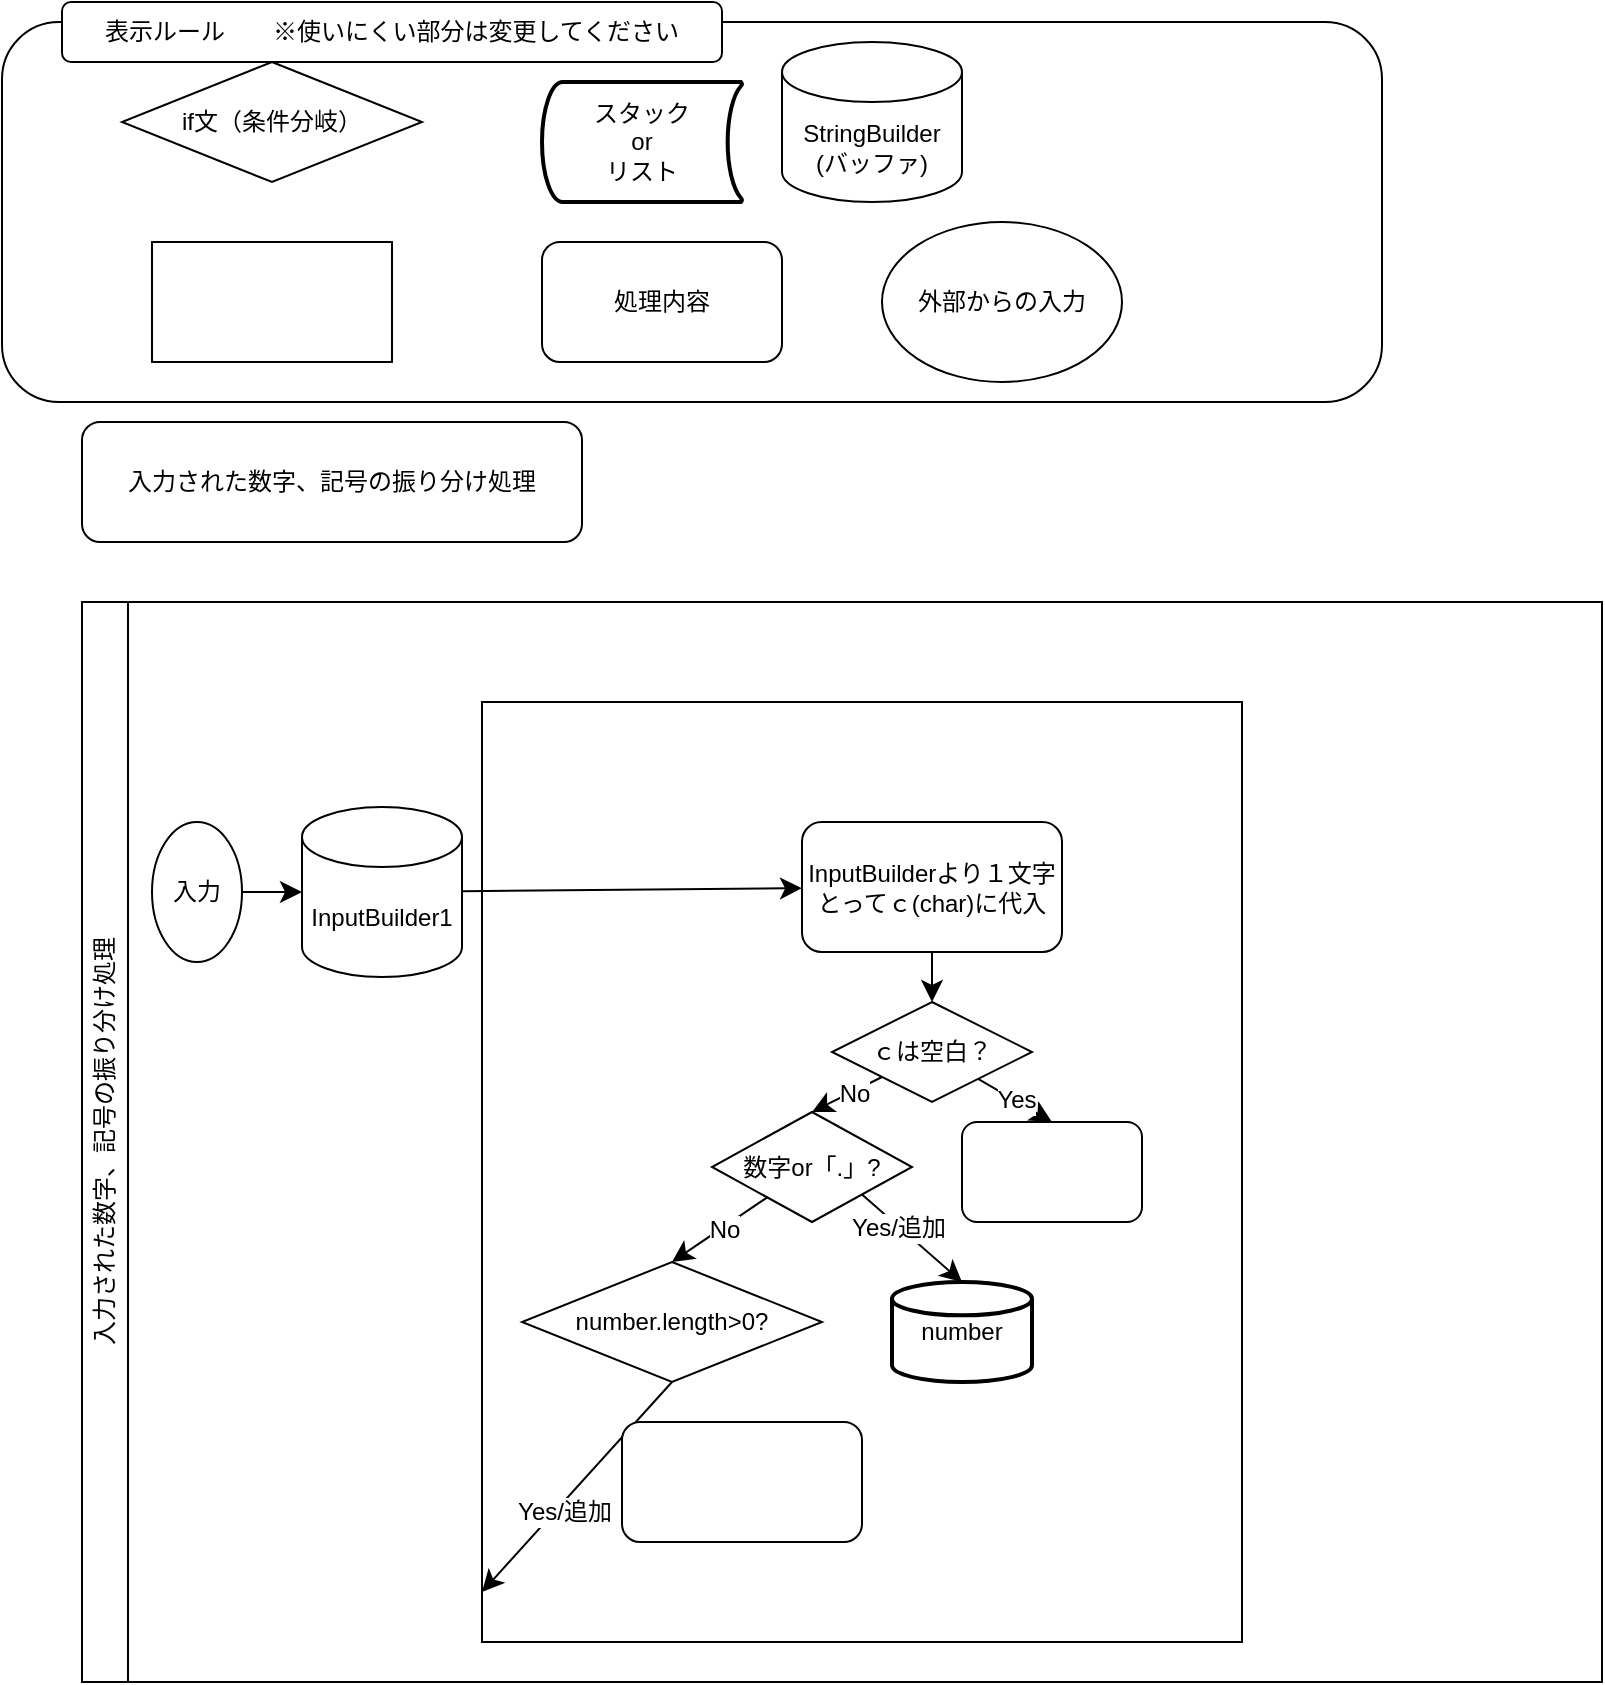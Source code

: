 <mxfile version="24.7.17">
  <diagram id="kgpKYQtTHZ0yAKxKKP6v" name="Page-1">
    <mxGraphModel dx="1050" dy="607" grid="1" gridSize="10" guides="1" tooltips="1" connect="1" arrows="1" fold="1" page="1" pageScale="1" pageWidth="1100" pageHeight="850" math="0" shadow="0">
      <root>
        <mxCell id="0" />
        <mxCell id="1" parent="0" />
        <mxCell id="upQc3EDG4fMrsP7-_Z8--2" value="&lt;span style=&quot;font-weight: 400;&quot;&gt;入力された数字、記号の振り分け処理&lt;/span&gt;" style="swimlane;horizontal=0;whiteSpace=wrap;html=1;" vertex="1" parent="1">
          <mxGeometry x="130" y="310" width="760" height="540" as="geometry" />
        </mxCell>
        <mxCell id="upQc3EDG4fMrsP7-_Z8--34" value="" style="rounded=0;whiteSpace=wrap;html=1;fillColor=none;" vertex="1" parent="upQc3EDG4fMrsP7-_Z8--2">
          <mxGeometry x="200" y="50" width="380" height="470" as="geometry" />
        </mxCell>
        <mxCell id="upQc3EDG4fMrsP7-_Z8--16" value="" style="edgeStyle=none;curved=1;rounded=0;orthogonalLoop=1;jettySize=auto;html=1;fontSize=12;startSize=8;endSize=8;" edge="1" parent="upQc3EDG4fMrsP7-_Z8--2" source="upQc3EDG4fMrsP7-_Z8--14" target="upQc3EDG4fMrsP7-_Z8--15">
          <mxGeometry relative="1" as="geometry" />
        </mxCell>
        <mxCell id="upQc3EDG4fMrsP7-_Z8--14" value="入力" style="ellipse;whiteSpace=wrap;html=1;" vertex="1" parent="upQc3EDG4fMrsP7-_Z8--2">
          <mxGeometry x="35" y="110" width="45" height="70" as="geometry" />
        </mxCell>
        <mxCell id="upQc3EDG4fMrsP7-_Z8--19" value="" style="edgeStyle=none;curved=1;rounded=0;orthogonalLoop=1;jettySize=auto;html=1;fontSize=12;startSize=8;endSize=8;" edge="1" parent="upQc3EDG4fMrsP7-_Z8--2" source="upQc3EDG4fMrsP7-_Z8--15" target="upQc3EDG4fMrsP7-_Z8--17">
          <mxGeometry relative="1" as="geometry" />
        </mxCell>
        <mxCell id="upQc3EDG4fMrsP7-_Z8--15" value="InputBuilder1" style="shape=cylinder3;whiteSpace=wrap;html=1;boundedLbl=1;backgroundOutline=1;size=15;" vertex="1" parent="upQc3EDG4fMrsP7-_Z8--2">
          <mxGeometry x="110" y="102.5" width="80" height="85" as="geometry" />
        </mxCell>
        <mxCell id="upQc3EDG4fMrsP7-_Z8--21" value="" style="edgeStyle=none;curved=1;rounded=0;orthogonalLoop=1;jettySize=auto;html=1;fontSize=12;startSize=8;endSize=8;" edge="1" parent="upQc3EDG4fMrsP7-_Z8--2" source="upQc3EDG4fMrsP7-_Z8--17" target="upQc3EDG4fMrsP7-_Z8--20">
          <mxGeometry relative="1" as="geometry" />
        </mxCell>
        <mxCell id="upQc3EDG4fMrsP7-_Z8--17" value="InputBuilderより１文字とってｃ(char)に代入" style="rounded=1;whiteSpace=wrap;html=1;" vertex="1" parent="upQc3EDG4fMrsP7-_Z8--2">
          <mxGeometry x="360" y="110" width="130" height="65" as="geometry" />
        </mxCell>
        <mxCell id="upQc3EDG4fMrsP7-_Z8--27" style="edgeStyle=none;curved=1;rounded=0;orthogonalLoop=1;jettySize=auto;html=1;entryX=0.5;entryY=0;entryDx=0;entryDy=0;fontSize=12;startSize=8;endSize=8;" edge="1" parent="upQc3EDG4fMrsP7-_Z8--2" source="upQc3EDG4fMrsP7-_Z8--20" target="upQc3EDG4fMrsP7-_Z8--24">
          <mxGeometry relative="1" as="geometry" />
        </mxCell>
        <mxCell id="upQc3EDG4fMrsP7-_Z8--29" value="No" style="edgeLabel;html=1;align=center;verticalAlign=middle;resizable=0;points=[];fontSize=12;" vertex="1" connectable="0" parent="upQc3EDG4fMrsP7-_Z8--27">
          <mxGeometry x="-0.172" y="1" relative="1" as="geometry">
            <mxPoint as="offset" />
          </mxGeometry>
        </mxCell>
        <mxCell id="upQc3EDG4fMrsP7-_Z8--28" value="Yes" style="edgeStyle=none;curved=1;rounded=0;orthogonalLoop=1;jettySize=auto;html=1;entryX=0.5;entryY=0;entryDx=0;entryDy=0;fontSize=12;startSize=8;endSize=8;" edge="1" parent="upQc3EDG4fMrsP7-_Z8--2" source="upQc3EDG4fMrsP7-_Z8--20" target="upQc3EDG4fMrsP7-_Z8--23">
          <mxGeometry relative="1" as="geometry" />
        </mxCell>
        <mxCell id="upQc3EDG4fMrsP7-_Z8--20" value="ｃは空白？" style="rhombus;whiteSpace=wrap;html=1;" vertex="1" parent="upQc3EDG4fMrsP7-_Z8--2">
          <mxGeometry x="375" y="200" width="100" height="50" as="geometry" />
        </mxCell>
        <mxCell id="upQc3EDG4fMrsP7-_Z8--23" value="" style="rounded=1;whiteSpace=wrap;html=1;" vertex="1" parent="upQc3EDG4fMrsP7-_Z8--2">
          <mxGeometry x="440" y="260" width="90" height="50" as="geometry" />
        </mxCell>
        <mxCell id="upQc3EDG4fMrsP7-_Z8--37" style="edgeStyle=none;curved=1;rounded=0;orthogonalLoop=1;jettySize=auto;html=1;entryX=0.5;entryY=0;entryDx=0;entryDy=0;fontSize=12;startSize=8;endSize=8;" edge="1" parent="upQc3EDG4fMrsP7-_Z8--2" source="upQc3EDG4fMrsP7-_Z8--24" target="upQc3EDG4fMrsP7-_Z8--36">
          <mxGeometry relative="1" as="geometry" />
        </mxCell>
        <mxCell id="upQc3EDG4fMrsP7-_Z8--39" value="No" style="edgeLabel;html=1;align=center;verticalAlign=middle;resizable=0;points=[];fontSize=12;" vertex="1" connectable="0" parent="upQc3EDG4fMrsP7-_Z8--37">
          <mxGeometry x="-0.071" y="1" relative="1" as="geometry">
            <mxPoint as="offset" />
          </mxGeometry>
        </mxCell>
        <mxCell id="upQc3EDG4fMrsP7-_Z8--24" value="数字or「.&lt;span style=&quot;background-color: initial;&quot;&gt;」?&lt;/span&gt;" style="rhombus;whiteSpace=wrap;html=1;" vertex="1" parent="upQc3EDG4fMrsP7-_Z8--2">
          <mxGeometry x="315" y="255" width="100" height="55" as="geometry" />
        </mxCell>
        <mxCell id="upQc3EDG4fMrsP7-_Z8--31" value="number" style="strokeWidth=2;html=1;shape=mxgraph.flowchart.database;whiteSpace=wrap;" vertex="1" parent="upQc3EDG4fMrsP7-_Z8--2">
          <mxGeometry x="405" y="340" width="70" height="50" as="geometry" />
        </mxCell>
        <mxCell id="upQc3EDG4fMrsP7-_Z8--32" style="edgeStyle=none;curved=1;rounded=0;orthogonalLoop=1;jettySize=auto;html=1;entryX=0.5;entryY=0;entryDx=0;entryDy=0;entryPerimeter=0;fontSize=12;startSize=8;endSize=8;exitX=1;exitY=1;exitDx=0;exitDy=0;" edge="1" parent="upQc3EDG4fMrsP7-_Z8--2" source="upQc3EDG4fMrsP7-_Z8--24" target="upQc3EDG4fMrsP7-_Z8--31">
          <mxGeometry relative="1" as="geometry" />
        </mxCell>
        <mxCell id="upQc3EDG4fMrsP7-_Z8--33" value="Yes/追加" style="edgeLabel;html=1;align=center;verticalAlign=middle;resizable=0;points=[];fontSize=12;" vertex="1" connectable="0" parent="upQc3EDG4fMrsP7-_Z8--32">
          <mxGeometry x="-0.264" y="-1" relative="1" as="geometry">
            <mxPoint as="offset" />
          </mxGeometry>
        </mxCell>
        <mxCell id="upQc3EDG4fMrsP7-_Z8--36" value="number.length&amp;gt;0?" style="rhombus;whiteSpace=wrap;html=1;" vertex="1" parent="upQc3EDG4fMrsP7-_Z8--2">
          <mxGeometry x="220" y="330" width="150" height="60" as="geometry" />
        </mxCell>
        <mxCell id="upQc3EDG4fMrsP7-_Z8--40" style="edgeStyle=none;curved=1;rounded=0;orthogonalLoop=1;jettySize=auto;html=1;exitX=0.5;exitY=1;exitDx=0;exitDy=0;fontSize=12;startSize=8;endSize=8;" edge="1" parent="upQc3EDG4fMrsP7-_Z8--2" source="upQc3EDG4fMrsP7-_Z8--36" target="upQc3EDG4fMrsP7-_Z8--34">
          <mxGeometry relative="1" as="geometry" />
        </mxCell>
        <mxCell id="upQc3EDG4fMrsP7-_Z8--41" value="Yes/追加" style="edgeLabel;html=1;align=center;verticalAlign=middle;resizable=0;points=[];fontSize=12;" vertex="1" connectable="0" parent="upQc3EDG4fMrsP7-_Z8--40">
          <mxGeometry x="0.193" y="3" relative="1" as="geometry">
            <mxPoint as="offset" />
          </mxGeometry>
        </mxCell>
        <mxCell id="upQc3EDG4fMrsP7-_Z8--42" value="" style="rounded=1;whiteSpace=wrap;html=1;" vertex="1" parent="upQc3EDG4fMrsP7-_Z8--2">
          <mxGeometry x="270" y="410" width="120" height="60" as="geometry" />
        </mxCell>
        <mxCell id="upQc3EDG4fMrsP7-_Z8--4" value="" style="rounded=1;whiteSpace=wrap;html=1;" vertex="1" parent="1">
          <mxGeometry x="90" y="20" width="690" height="190" as="geometry" />
        </mxCell>
        <mxCell id="upQc3EDG4fMrsP7-_Z8--5" value="if文（条件分岐）" style="rhombus;whiteSpace=wrap;html=1;" vertex="1" parent="1">
          <mxGeometry x="150" y="40" width="150" height="60" as="geometry" />
        </mxCell>
        <mxCell id="upQc3EDG4fMrsP7-_Z8--6" value="" style="rounded=0;whiteSpace=wrap;html=1;" vertex="1" parent="1">
          <mxGeometry x="165" y="130" width="120" height="60" as="geometry" />
        </mxCell>
        <mxCell id="upQc3EDG4fMrsP7-_Z8--7" value="処理内容" style="rounded=1;whiteSpace=wrap;html=1;" vertex="1" parent="1">
          <mxGeometry x="360" y="130" width="120" height="60" as="geometry" />
        </mxCell>
        <mxCell id="upQc3EDG4fMrsP7-_Z8--8" value="表示ルール　　※使いにくい部分は変更してください" style="rounded=1;whiteSpace=wrap;html=1;" vertex="1" parent="1">
          <mxGeometry x="120" y="10" width="330" height="30" as="geometry" />
        </mxCell>
        <mxCell id="upQc3EDG4fMrsP7-_Z8--9" value="入力された数字、記号の振り分け処理" style="rounded=1;whiteSpace=wrap;html=1;" vertex="1" parent="1">
          <mxGeometry x="130" y="220" width="250" height="60" as="geometry" />
        </mxCell>
        <mxCell id="upQc3EDG4fMrsP7-_Z8--10" value="スタック&lt;div&gt;or&lt;br&gt;&lt;div&gt;リスト&lt;/div&gt;&lt;/div&gt;" style="strokeWidth=2;html=1;shape=mxgraph.flowchart.stored_data;whiteSpace=wrap;" vertex="1" parent="1">
          <mxGeometry x="360" y="50" width="100" height="60" as="geometry" />
        </mxCell>
        <mxCell id="upQc3EDG4fMrsP7-_Z8--11" value="外部からの入力" style="ellipse;whiteSpace=wrap;html=1;" vertex="1" parent="1">
          <mxGeometry x="530" y="120" width="120" height="80" as="geometry" />
        </mxCell>
        <mxCell id="upQc3EDG4fMrsP7-_Z8--12" value="StringBuilder&lt;div&gt;(バッファ)&lt;/div&gt;" style="shape=cylinder3;whiteSpace=wrap;html=1;boundedLbl=1;backgroundOutline=1;size=15;" vertex="1" parent="1">
          <mxGeometry x="480" y="30" width="90" height="80" as="geometry" />
        </mxCell>
      </root>
    </mxGraphModel>
  </diagram>
</mxfile>
